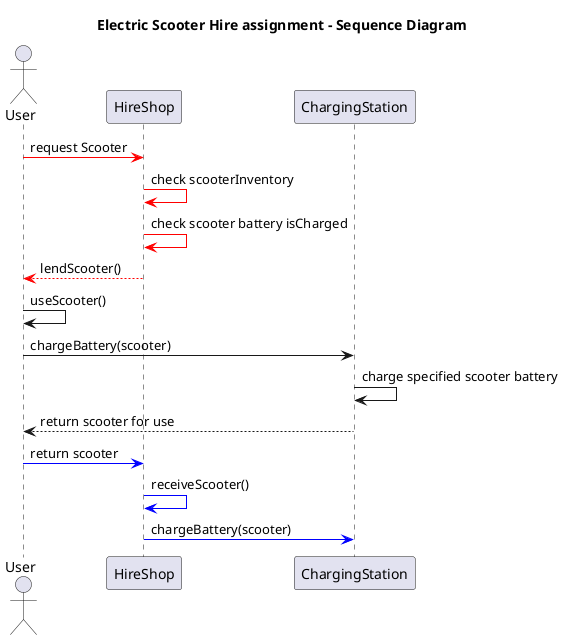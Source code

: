 @startuml

' For use with PlantUML 

title Electric Scooter Hire assignment - Sequence Diagram

actor User
participant HireShop
participant ChargingStation

User -[#red]> HireShop: request Scooter
HireShop -[#red]> HireShop: check scooterInventory
HireShop -[#red]> HireShop: check scooter battery isCharged
HireShop --[#red]> User: lendScooter()


User -> User: useScooter()

User -> ChargingStation : chargeBattery(scooter)
ChargingStation -> ChargingStation: charge specified scooter battery
ChargingStation --> User: return scooter for use


User -[#blue]> HireShop: return scooter
HireShop -[#blue]> HireShop: receiveScooter()
HireShop -[#blue]> ChargingStation: chargeBattery(scooter)

@enduml